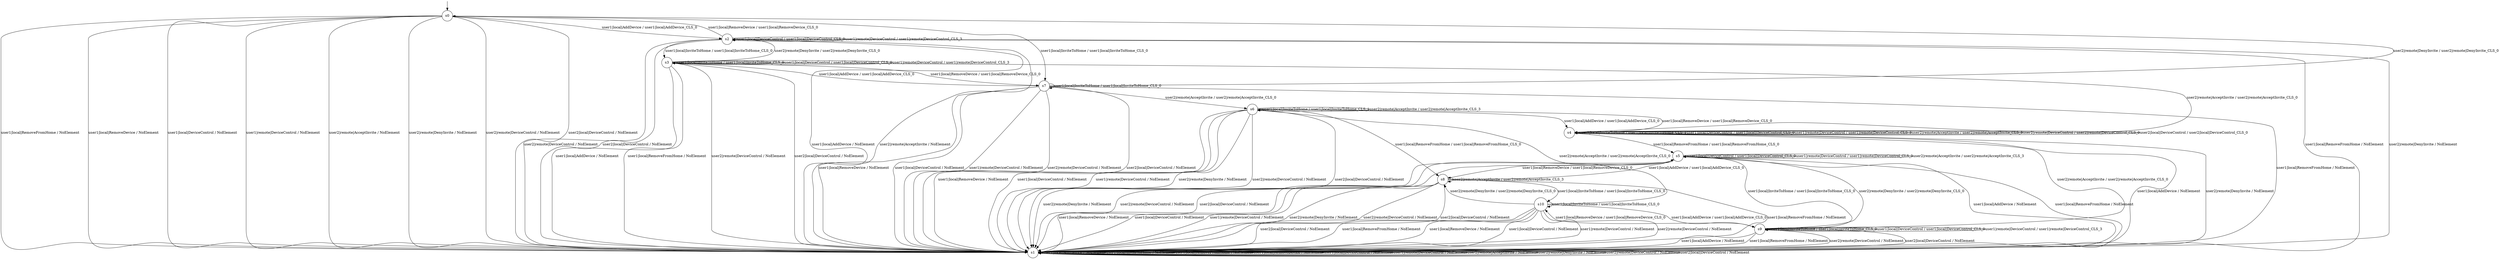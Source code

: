 digraph g {

	s0 [shape="circle" label="s0"];
	s1 [shape="circle" label="s1"];
	s2 [shape="circle" label="s2"];
	s3 [shape="circle" label="s3"];
	s4 [shape="circle" label="s4"];
	s5 [shape="circle" label="s5"];
	s6 [shape="circle" label="s6"];
	s7 [shape="circle" label="s7"];
	s8 [shape="circle" label="s8"];
	s9 [shape="circle" label="s9"];
	s10 [shape="circle" label="s10"];
	s0 -> s2 [label="user1|local|AddDevice / user1|local|AddDevice_CLS_0"];
	s0 -> s7 [label="user1|local|InviteToHome / user1|local|InviteToHome_CLS_0"];
	s0 -> s1 [label="user1|local|RemoveFromHome / NoElement"];
	s0 -> s1 [label="user1|local|RemoveDevice / NoElement"];
	s0 -> s1 [label="user1|local|DeviceControl / NoElement"];
	s0 -> s1 [label="user1|remote|DeviceControl / NoElement"];
	s0 -> s1 [label="user2|remote|AcceptInvite / NoElement"];
	s0 -> s1 [label="user2|remote|DenyInvite / NoElement"];
	s0 -> s1 [label="user2|remote|DeviceControl / NoElement"];
	s0 -> s1 [label="user2|local|DeviceControl / NoElement"];
	s1 -> s1 [label="user1|local|AddDevice / NoElement"];
	s1 -> s1 [label="user1|local|InviteToHome / NoElement"];
	s1 -> s1 [label="user1|local|RemoveFromHome / NoElement"];
	s1 -> s1 [label="user1|local|RemoveDevice / NoElement"];
	s1 -> s1 [label="user1|local|DeviceControl / NoElement"];
	s1 -> s1 [label="user1|remote|DeviceControl / NoElement"];
	s1 -> s1 [label="user2|remote|AcceptInvite / NoElement"];
	s1 -> s1 [label="user2|remote|DenyInvite / NoElement"];
	s1 -> s1 [label="user2|remote|DeviceControl / NoElement"];
	s1 -> s1 [label="user2|local|DeviceControl / NoElement"];
	s2 -> s1 [label="user1|local|AddDevice / NoElement"];
	s2 -> s3 [label="user1|local|InviteToHome / user1|local|InviteToHome_CLS_0"];
	s2 -> s1 [label="user1|local|RemoveFromHome / NoElement"];
	s2 -> s0 [label="user1|local|RemoveDevice / user1|local|RemoveDevice_CLS_0"];
	s2 -> s2 [label="user1|local|DeviceControl / user1|local|DeviceControl_CLS_0"];
	s2 -> s2 [label="user1|remote|DeviceControl / user1|remote|DeviceControl_CLS_3"];
	s2 -> s1 [label="user2|remote|AcceptInvite / NoElement"];
	s2 -> s1 [label="user2|remote|DenyInvite / NoElement"];
	s2 -> s1 [label="user2|remote|DeviceControl / NoElement"];
	s2 -> s1 [label="user2|local|DeviceControl / NoElement"];
	s3 -> s1 [label="user1|local|AddDevice / NoElement"];
	s3 -> s3 [label="user1|local|InviteToHome / user1|local|InviteToHome_CLS_0"];
	s3 -> s1 [label="user1|local|RemoveFromHome / NoElement"];
	s3 -> s7 [label="user1|local|RemoveDevice / user1|local|RemoveDevice_CLS_0"];
	s3 -> s3 [label="user1|local|DeviceControl / user1|local|DeviceControl_CLS_0"];
	s3 -> s3 [label="user1|remote|DeviceControl / user1|remote|DeviceControl_CLS_3"];
	s3 -> s4 [label="user2|remote|AcceptInvite / user2|remote|AcceptInvite_CLS_0"];
	s3 -> s2 [label="user2|remote|DenyInvite / user2|remote|DenyInvite_CLS_0"];
	s3 -> s1 [label="user2|remote|DeviceControl / NoElement"];
	s3 -> s1 [label="user2|local|DeviceControl / NoElement"];
	s4 -> s1 [label="user1|local|AddDevice / NoElement"];
	s4 -> s4 [label="user1|local|InviteToHome / user1|local|InviteToHome_CLS_1"];
	s4 -> s5 [label="user1|local|RemoveFromHome / user1|local|RemoveFromHome_CLS_0"];
	s4 -> s6 [label="user1|local|RemoveDevice / user1|local|RemoveDevice_CLS_0"];
	s4 -> s4 [label="user1|local|DeviceControl / user1|local|DeviceControl_CLS_0"];
	s4 -> s4 [label="user1|remote|DeviceControl / user1|remote|DeviceControl_CLS_3"];
	s4 -> s4 [label="user2|remote|AcceptInvite / user2|remote|AcceptInvite_CLS_3"];
	s4 -> s1 [label="user2|remote|DenyInvite / NoElement"];
	s4 -> s4 [label="user2|remote|DeviceControl / user2|remote|DeviceControl_CLS_0"];
	s4 -> s4 [label="user2|local|DeviceControl / user2|local|DeviceControl_CLS_0"];
	s5 -> s1 [label="user1|local|AddDevice / NoElement"];
	s5 -> s9 [label="user1|local|InviteToHome / user1|local|InviteToHome_CLS_0"];
	s5 -> s1 [label="user1|local|RemoveFromHome / NoElement"];
	s5 -> s8 [label="user1|local|RemoveDevice / user1|local|RemoveDevice_CLS_0"];
	s5 -> s5 [label="user1|local|DeviceControl / user1|local|DeviceControl_CLS_0"];
	s5 -> s5 [label="user1|remote|DeviceControl / user1|remote|DeviceControl_CLS_3"];
	s5 -> s5 [label="user2|remote|AcceptInvite / user2|remote|AcceptInvite_CLS_3"];
	s5 -> s1 [label="user2|remote|DenyInvite / NoElement"];
	s5 -> s1 [label="user2|remote|DeviceControl / NoElement"];
	s5 -> s1 [label="user2|local|DeviceControl / NoElement"];
	s6 -> s4 [label="user1|local|AddDevice / user1|local|AddDevice_CLS_0"];
	s6 -> s6 [label="user1|local|InviteToHome / user1|local|InviteToHome_CLS_1"];
	s6 -> s8 [label="user1|local|RemoveFromHome / user1|local|RemoveFromHome_CLS_0"];
	s6 -> s1 [label="user1|local|RemoveDevice / NoElement"];
	s6 -> s1 [label="user1|local|DeviceControl / NoElement"];
	s6 -> s1 [label="user1|remote|DeviceControl / NoElement"];
	s6 -> s6 [label="user2|remote|AcceptInvite / user2|remote|AcceptInvite_CLS_3"];
	s6 -> s1 [label="user2|remote|DenyInvite / NoElement"];
	s6 -> s1 [label="user2|remote|DeviceControl / NoElement"];
	s6 -> s1 [label="user2|local|DeviceControl / NoElement"];
	s7 -> s3 [label="user1|local|AddDevice / user1|local|AddDevice_CLS_0"];
	s7 -> s7 [label="user1|local|InviteToHome / user1|local|InviteToHome_CLS_0"];
	s7 -> s1 [label="user1|local|RemoveFromHome / NoElement"];
	s7 -> s1 [label="user1|local|RemoveDevice / NoElement"];
	s7 -> s1 [label="user1|local|DeviceControl / NoElement"];
	s7 -> s1 [label="user1|remote|DeviceControl / NoElement"];
	s7 -> s6 [label="user2|remote|AcceptInvite / user2|remote|AcceptInvite_CLS_0"];
	s7 -> s0 [label="user2|remote|DenyInvite / user2|remote|DenyInvite_CLS_0"];
	s7 -> s1 [label="user2|remote|DeviceControl / NoElement"];
	s7 -> s1 [label="user2|local|DeviceControl / NoElement"];
	s8 -> s5 [label="user1|local|AddDevice / user1|local|AddDevice_CLS_0"];
	s8 -> s10 [label="user1|local|InviteToHome / user1|local|InviteToHome_CLS_0"];
	s8 -> s1 [label="user1|local|RemoveFromHome / NoElement"];
	s8 -> s1 [label="user1|local|RemoveDevice / NoElement"];
	s8 -> s1 [label="user1|local|DeviceControl / NoElement"];
	s8 -> s1 [label="user1|remote|DeviceControl / NoElement"];
	s8 -> s8 [label="user2|remote|AcceptInvite / user2|remote|AcceptInvite_CLS_3"];
	s8 -> s1 [label="user2|remote|DenyInvite / NoElement"];
	s8 -> s1 [label="user2|remote|DeviceControl / NoElement"];
	s8 -> s1 [label="user2|local|DeviceControl / NoElement"];
	s9 -> s1 [label="user1|local|AddDevice / NoElement"];
	s9 -> s9 [label="user1|local|InviteToHome / user1|local|InviteToHome_CLS_0"];
	s9 -> s1 [label="user1|local|RemoveFromHome / NoElement"];
	s9 -> s10 [label="user1|local|RemoveDevice / user1|local|RemoveDevice_CLS_0"];
	s9 -> s9 [label="user1|local|DeviceControl / user1|local|DeviceControl_CLS_0"];
	s9 -> s9 [label="user1|remote|DeviceControl / user1|remote|DeviceControl_CLS_3"];
	s9 -> s4 [label="user2|remote|AcceptInvite / user2|remote|AcceptInvite_CLS_0"];
	s9 -> s5 [label="user2|remote|DenyInvite / user2|remote|DenyInvite_CLS_0"];
	s9 -> s1 [label="user2|remote|DeviceControl / NoElement"];
	s9 -> s1 [label="user2|local|DeviceControl / NoElement"];
	s10 -> s9 [label="user1|local|AddDevice / user1|local|AddDevice_CLS_0"];
	s10 -> s10 [label="user1|local|InviteToHome / user1|local|InviteToHome_CLS_0"];
	s10 -> s1 [label="user1|local|RemoveFromHome / NoElement"];
	s10 -> s1 [label="user1|local|RemoveDevice / NoElement"];
	s10 -> s1 [label="user1|local|DeviceControl / NoElement"];
	s10 -> s1 [label="user1|remote|DeviceControl / NoElement"];
	s10 -> s6 [label="user2|remote|AcceptInvite / user2|remote|AcceptInvite_CLS_0"];
	s10 -> s8 [label="user2|remote|DenyInvite / user2|remote|DenyInvite_CLS_0"];
	s10 -> s1 [label="user2|remote|DeviceControl / NoElement"];
	s10 -> s1 [label="user2|local|DeviceControl / NoElement"];

__start0 [label="" shape="none" width="0" height="0"];
__start0 -> s0;

}
